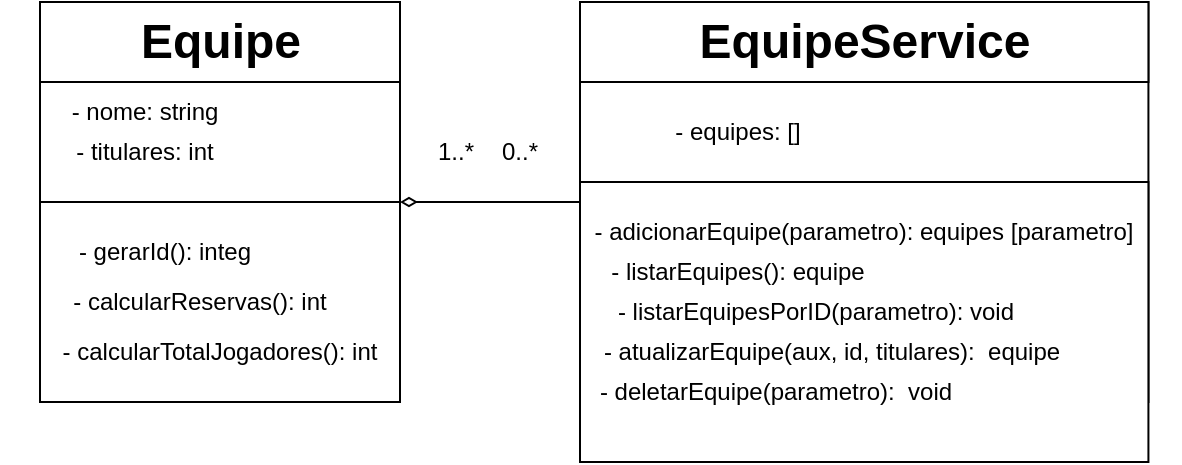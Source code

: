 <mxfile>
    <diagram id="5OuH3tvPspHAkRlcyEbU" name="Page-1">
        <mxGraphModel dx="762" dy="417" grid="1" gridSize="10" guides="1" tooltips="1" connect="1" arrows="1" fold="1" page="1" pageScale="1" pageWidth="850" pageHeight="1100" math="0" shadow="0">
            <root>
                <mxCell id="0"/>
                <mxCell id="1" parent="0"/>
                <mxCell id="8" value="" style="group" vertex="1" connectable="0" parent="1">
                    <mxGeometry x="420" y="40" width="300" height="230" as="geometry"/>
                </mxCell>
                <mxCell id="9" value="" style="rounded=0;whiteSpace=wrap;html=1;" vertex="1" parent="8">
                    <mxGeometry width="284.211" height="200" as="geometry"/>
                </mxCell>
                <mxCell id="10" value="" style="rounded=0;whiteSpace=wrap;html=1;" vertex="1" parent="8">
                    <mxGeometry width="284.211" height="40" as="geometry"/>
                </mxCell>
                <mxCell id="11" value="" style="rounded=0;whiteSpace=wrap;html=1;" vertex="1" parent="8">
                    <mxGeometry y="90" width="284.21" height="140" as="geometry"/>
                </mxCell>
                <mxCell id="12" value="EquipeService" style="text;strokeColor=none;fillColor=none;html=1;fontSize=24;fontStyle=1;verticalAlign=middle;align=center;" vertex="1" parent="8">
                    <mxGeometry x="102.632" y="10" width="78.947" height="20" as="geometry"/>
                </mxCell>
                <mxCell id="19" value="- equipes: []" style="text;html=1;strokeColor=none;fillColor=none;align=center;verticalAlign=middle;whiteSpace=wrap;rounded=0;container=0;" vertex="1" parent="8">
                    <mxGeometry x="-78.947" y="50" width="315.789" height="30" as="geometry"/>
                </mxCell>
                <mxCell id="20" value="- adicionarEquipe(parametro): equipes [parametro]" style="text;html=1;strokeColor=none;fillColor=none;align=center;verticalAlign=middle;whiteSpace=wrap;rounded=0;container=0;" vertex="1" parent="8">
                    <mxGeometry x="-15.789" y="100" width="315.789" height="30" as="geometry"/>
                </mxCell>
                <mxCell id="21" value="- listarEquipes(): equipe" style="text;html=1;strokeColor=none;fillColor=none;align=center;verticalAlign=middle;whiteSpace=wrap;rounded=0;container=0;" vertex="1" parent="8">
                    <mxGeometry x="-78.949" y="120" width="315.789" height="30" as="geometry"/>
                </mxCell>
                <mxCell id="22" value="- listarEquipesPorID(parametro): void" style="text;html=1;strokeColor=none;fillColor=none;align=center;verticalAlign=middle;whiteSpace=wrap;rounded=0;container=0;" vertex="1" parent="8">
                    <mxGeometry x="-40.005" y="140" width="315.789" height="30" as="geometry"/>
                </mxCell>
                <mxCell id="23" value="- atualizarEquipe(aux, id, titulares):&amp;nbsp; equipe" style="text;html=1;strokeColor=none;fillColor=none;align=center;verticalAlign=middle;whiteSpace=wrap;rounded=0;container=0;" vertex="1" parent="8">
                    <mxGeometry x="-31.575" y="160" width="315.789" height="30" as="geometry"/>
                </mxCell>
                <mxCell id="24" value="- deletarEquipe(parametro):&amp;nbsp; void" style="text;html=1;strokeColor=none;fillColor=none;align=center;verticalAlign=middle;whiteSpace=wrap;rounded=0;container=0;" vertex="1" parent="8">
                    <mxGeometry x="-60.005" y="180" width="315.789" height="30" as="geometry"/>
                </mxCell>
                <mxCell id="33" value="0..*" style="text;html=1;strokeColor=none;fillColor=none;align=center;verticalAlign=middle;whiteSpace=wrap;rounded=0;" vertex="1" parent="8">
                    <mxGeometry x="-60" y="60" width="60" height="30" as="geometry"/>
                </mxCell>
                <mxCell id="35" value="1..*" style="text;html=1;strokeColor=none;fillColor=none;align=center;verticalAlign=middle;whiteSpace=wrap;rounded=0;" vertex="1" parent="8">
                    <mxGeometry x="-91.57" y="60" width="60" height="30" as="geometry"/>
                </mxCell>
                <mxCell id="28" value="" style="group" vertex="1" connectable="0" parent="1">
                    <mxGeometry x="130" y="40" width="210" height="200" as="geometry"/>
                </mxCell>
                <mxCell id="3" value="" style="rounded=0;whiteSpace=wrap;html=1;container=0;" vertex="1" parent="28">
                    <mxGeometry x="20" width="180" height="200" as="geometry"/>
                </mxCell>
                <mxCell id="4" value="" style="rounded=0;whiteSpace=wrap;html=1;container=0;" vertex="1" parent="28">
                    <mxGeometry x="20" width="180" height="40" as="geometry"/>
                </mxCell>
                <mxCell id="5" value="" style="rounded=0;whiteSpace=wrap;html=1;container=0;" vertex="1" parent="28">
                    <mxGeometry x="20" y="100" width="180" height="100" as="geometry"/>
                </mxCell>
                <mxCell id="7" value="Equipe" style="text;strokeColor=none;fillColor=none;html=1;fontSize=24;fontStyle=1;verticalAlign=middle;align=center;container=0;" vertex="1" parent="28">
                    <mxGeometry x="85" y="10" width="50" height="20" as="geometry"/>
                </mxCell>
                <mxCell id="13" value="- nome: string" style="text;html=1;strokeColor=none;fillColor=none;align=center;verticalAlign=middle;whiteSpace=wrap;rounded=0;container=0;" vertex="1" parent="28">
                    <mxGeometry x="20" y="40" width="105" height="30" as="geometry"/>
                </mxCell>
                <mxCell id="14" value="- titulares: int" style="text;html=1;strokeColor=none;fillColor=none;align=center;verticalAlign=middle;whiteSpace=wrap;rounded=0;container=0;" vertex="1" parent="28">
                    <mxGeometry x="20" y="60" width="105" height="30" as="geometry"/>
                </mxCell>
                <mxCell id="15" value="- gerarId(): integ&lt;span style=&quot;color: rgba(0, 0, 0, 0); font-family: monospace; font-size: 0px; text-align: start;&quot;&gt;%3CmxGraphModel%3E%3Croot%3E%3CmxCell%20id%3D%220%22%2F%3E%3CmxCell%20id%3D%221%22%20parent%3D%220%22%2F%3E%3CmxCell%20id%3D%222%22%20value%3D%22-%20titulares%3A%20integ%22%20style%3D%22text%3Bhtml%3D1%3BstrokeColor%3Dnone%3BfillColor%3Dnone%3Balign%3Dcenter%3BverticalAlign%3Dmiddle%3BwhiteSpace%3Dwrap%3Brounded%3D0%3B%22%20vertex%3D%221%22%20parent%3D%221%22%3E%3CmxGeometry%20x%3D%22150%22%20y%3D%22100%22%20width%3D%22105%22%20height%3D%2230%22%20as%3D%22geometry%22%2F%3E%3C%2FmxCell%3E%3C%2Froot%3E%3C%2FmxGraphModel%3E&lt;/span&gt;" style="text;html=1;strokeColor=none;fillColor=none;align=center;verticalAlign=middle;whiteSpace=wrap;rounded=0;container=0;" vertex="1" parent="28">
                    <mxGeometry x="30" y="110" width="105" height="30" as="geometry"/>
                </mxCell>
                <mxCell id="16" value="- calcularReservas(): int" style="text;html=1;strokeColor=none;fillColor=none;align=center;verticalAlign=middle;whiteSpace=wrap;rounded=0;container=0;" vertex="1" parent="28">
                    <mxGeometry y="135" width="200" height="30" as="geometry"/>
                </mxCell>
                <mxCell id="17" value="- calcularTotalJogadores(): int" style="text;html=1;strokeColor=none;fillColor=none;align=center;verticalAlign=middle;whiteSpace=wrap;rounded=0;container=0;" vertex="1" parent="28">
                    <mxGeometry x="10" y="160" width="200" height="30" as="geometry"/>
                </mxCell>
                <mxCell id="32" style="edgeStyle=none;html=1;entryX=1;entryY=0.5;entryDx=0;entryDy=0;endArrow=diamondThin;endFill=0;" edge="1" parent="1" source="9" target="3">
                    <mxGeometry relative="1" as="geometry"/>
                </mxCell>
            </root>
        </mxGraphModel>
    </diagram>
</mxfile>